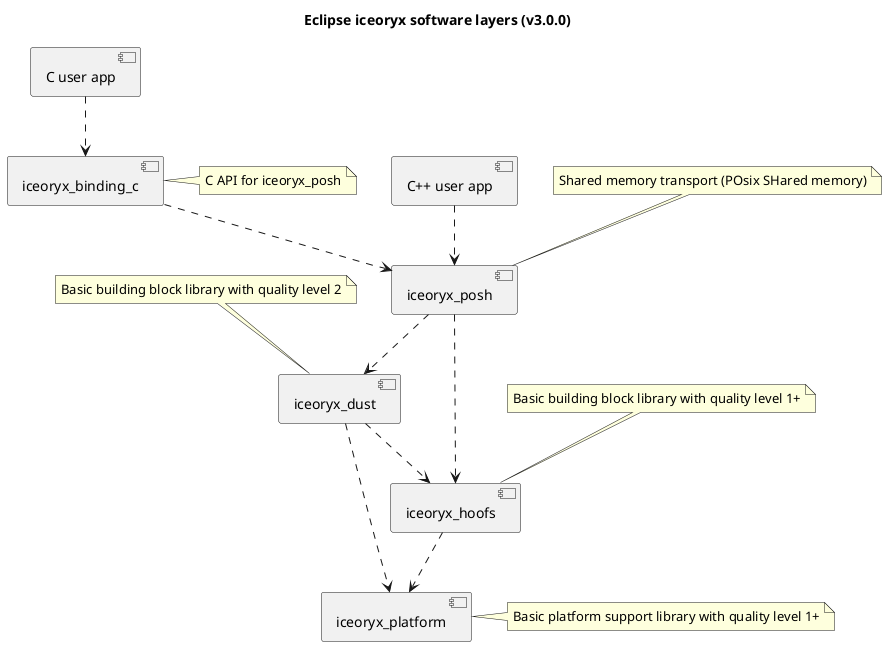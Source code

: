 @startuml

title Eclipse iceoryx software layers (v3.0.0)

skinparam BackgroundColor transparent
skinparam componentStyle uml2

skinparam component {
   backgroundColor<<namespace>> yellow
}

skinparam package {
   backgroundColor green
}

skinparam frame {
   backgroundColor chocolate
}

[iceoryx_platform]
[iceoryx_dust]
[iceoryx_hoofs]
[iceoryx_posh]
[iceoryx_binding_c]
[C user app]
[C++ user app]

note right of iceoryx_platform : Basic platform support library with quality level 1+
note top of iceoryx_hoofs : Basic building block library with quality level 1+
note top of iceoryx_dust : Basic building block library with quality level 2
note top of iceoryx_posh : Shared memory transport (POsix SHared memory)
note right of iceoryx_binding_c : C API for iceoryx_posh

[iceoryx_hoofs]  ..>  [iceoryx_platform]
[iceoryx_dust]  ..>  [iceoryx_platform]
[iceoryx_posh]  ..>  [iceoryx_hoofs]
[iceoryx_dust]  ..>  [iceoryx_hoofs]
[iceoryx_posh]  ..>  [iceoryx_dust]
[iceoryx_binding_c]  ..>  [iceoryx_posh]
[C user app]  ..>  [iceoryx_binding_c]
[C++ user app]  ..>  [iceoryx_posh]
@enduml
